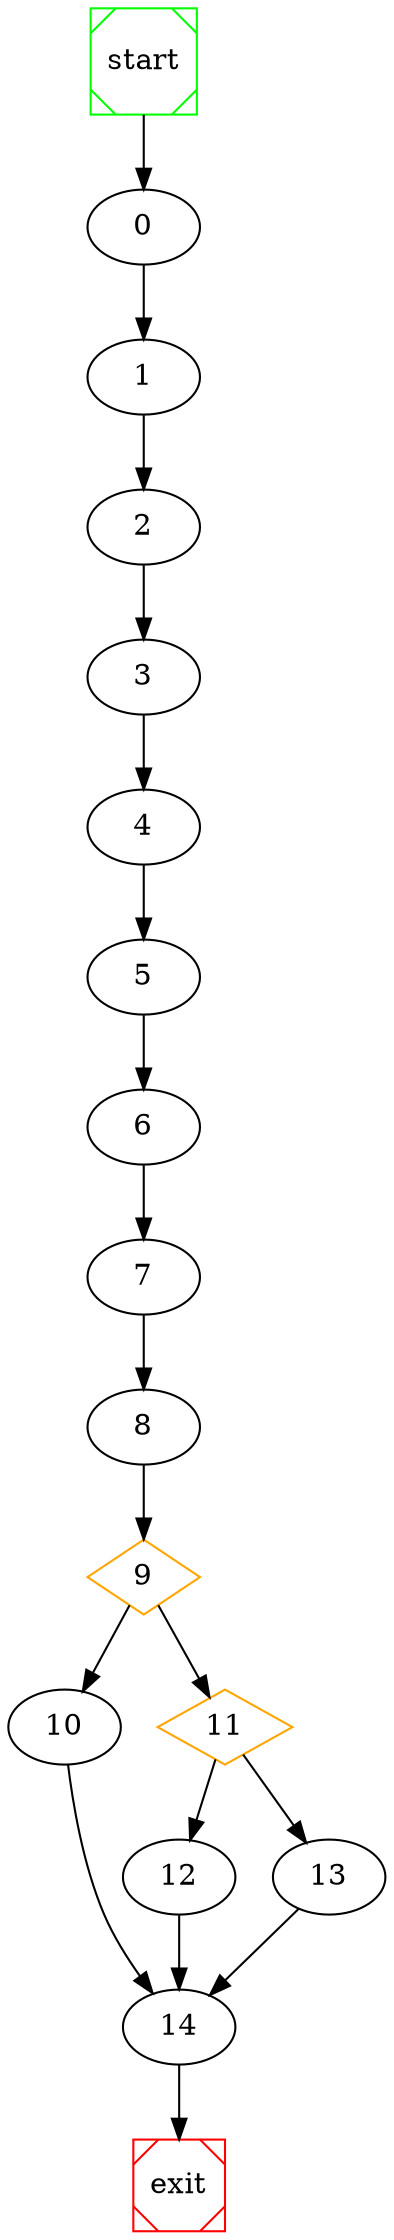 # dot file created at runtime

digraph G {
	start -> 0;
	0 -> 1 ;
	1 -> 2 ;
	2 -> 3 ;
	3 -> 4 ;
	4 -> 5 ;
	5 -> 6 ;
	6 -> 7 ;
	7 -> 8 ;
	9 [shape=diamond, color=orange] ;
	9 -> 10 ;
	11 [shape=diamond, color=orange] ;
	9 -> 11 ;
	11 -> 12 ;
	11 -> 13 ;
	8 -> 9 ;
	12 -> 14 ;
	13 -> 14 ;
	10 -> 14 ;
	14 -> exit;

	start [shape=Msquare, color=green];
	exit [shape=Msquare, color=red];
}